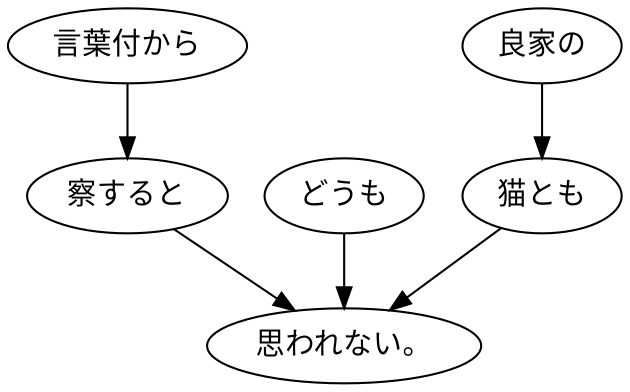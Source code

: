 digraph graph209 {
	node0 [label="言葉付から"];
	node1 [label="察すると"];
	node2 [label="どうも"];
	node3 [label="良家の"];
	node4 [label="猫とも"];
	node5 [label="思われない。"];
	node0 -> node1;
	node1 -> node5;
	node2 -> node5;
	node3 -> node4;
	node4 -> node5;
}
